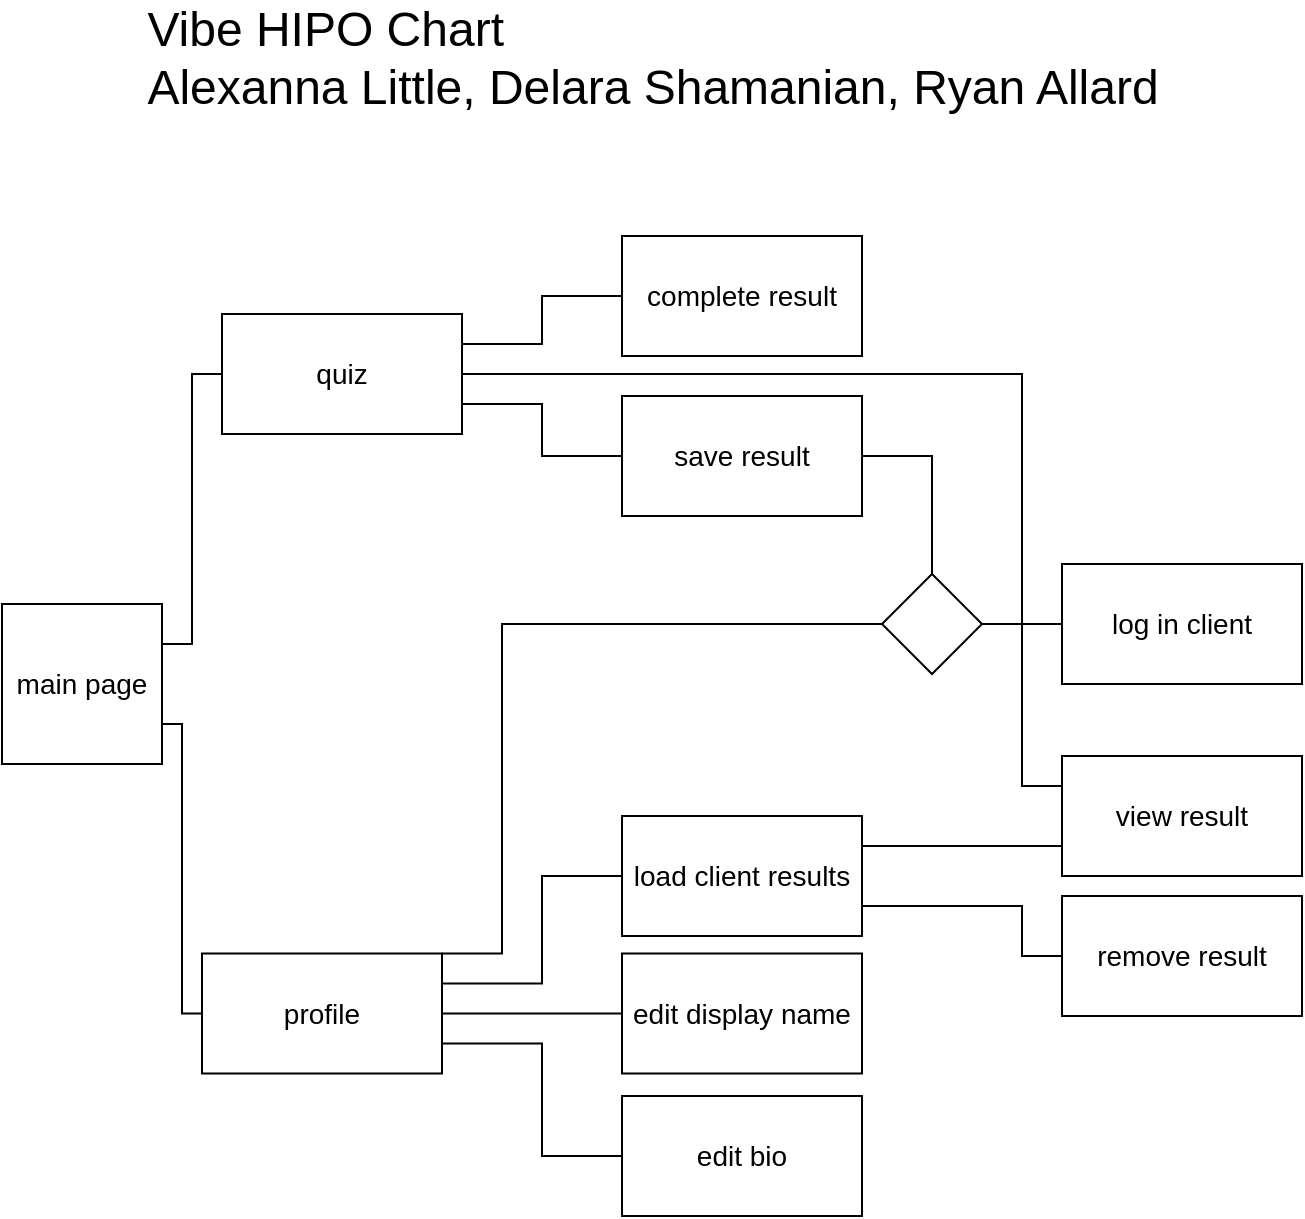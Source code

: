 <mxfile version="15.8.4" type="google"><diagram id="m2rMqgLnqs1VKRdmVtVt" name="Page-1"><mxGraphModel dx="2076" dy="1158" grid="1" gridSize="10" guides="1" tooltips="1" connect="1" arrows="1" fold="1" page="1" pageScale="1" pageWidth="827" pageHeight="1169" math="0" shadow="0"><root><mxCell id="0"/><mxCell id="1" parent="0"/><mxCell id="jaIuegY4etO6RdCbcW6F-1" value="main page" style="whiteSpace=wrap;html=1;aspect=fixed;fontSize=14;strokeWidth=1;" parent="1" vertex="1"><mxGeometry x="89" y="414" width="80" height="80" as="geometry"/></mxCell><mxCell id="jaIuegY4etO6RdCbcW6F-2" value="quiz" style="rounded=0;whiteSpace=wrap;html=1;fontSize=14;strokeWidth=1;" parent="1" vertex="1"><mxGeometry x="199" y="269" width="120" height="60" as="geometry"/></mxCell><mxCell id="jaIuegY4etO6RdCbcW6F-4" value="profile" style="rounded=0;whiteSpace=wrap;html=1;fontSize=14;strokeWidth=1;" parent="1" vertex="1"><mxGeometry x="189" y="588.75" width="120" height="60" as="geometry"/></mxCell><mxCell id="jaIuegY4etO6RdCbcW6F-7" value="complete result" style="rounded=0;whiteSpace=wrap;html=1;fontSize=14;strokeWidth=1;" parent="1" vertex="1"><mxGeometry x="399" y="230" width="120" height="60" as="geometry"/></mxCell><mxCell id="jaIuegY4etO6RdCbcW6F-8" value="save result" style="rounded=0;whiteSpace=wrap;html=1;fontSize=14;strokeWidth=1;" parent="1" vertex="1"><mxGeometry x="399" y="310" width="120" height="60" as="geometry"/></mxCell><mxCell id="jaIuegY4etO6RdCbcW6F-9" value="view result" style="rounded=0;whiteSpace=wrap;html=1;fontSize=14;strokeWidth=1;" parent="1" vertex="1"><mxGeometry x="619" y="490" width="120" height="60" as="geometry"/></mxCell><mxCell id="jaIuegY4etO6RdCbcW6F-12" value="log in client" style="rounded=0;whiteSpace=wrap;html=1;fontSize=14;strokeWidth=1;" parent="1" vertex="1"><mxGeometry x="619" y="394" width="120" height="60" as="geometry"/></mxCell><mxCell id="jaIuegY4etO6RdCbcW6F-14" value="load client results" style="rounded=0;whiteSpace=wrap;html=1;fontSize=14;strokeWidth=1;" parent="1" vertex="1"><mxGeometry x="399" y="520" width="120" height="60" as="geometry"/></mxCell><mxCell id="jaIuegY4etO6RdCbcW6F-15" value="" style="endArrow=none;html=1;rounded=0;entryX=0;entryY=0.5;entryDx=0;entryDy=0;exitX=1;exitY=0.25;exitDx=0;exitDy=0;edgeStyle=orthogonalEdgeStyle;fontSize=14;strokeWidth=1;" parent="1" source="jaIuegY4etO6RdCbcW6F-1" target="jaIuegY4etO6RdCbcW6F-2" edge="1"><mxGeometry width="50" height="50" relative="1" as="geometry"><mxPoint x="179" y="470" as="sourcePoint"/><mxPoint x="539" y="510" as="targetPoint"/></mxGeometry></mxCell><mxCell id="jaIuegY4etO6RdCbcW6F-19" value="" style="endArrow=none;html=1;rounded=0;exitX=1;exitY=0.25;exitDx=0;exitDy=0;entryX=0;entryY=0.5;entryDx=0;entryDy=0;edgeStyle=orthogonalEdgeStyle;fontSize=14;strokeWidth=1;" parent="1" source="jaIuegY4etO6RdCbcW6F-2" target="jaIuegY4etO6RdCbcW6F-7" edge="1"><mxGeometry width="50" height="50" relative="1" as="geometry"><mxPoint x="489" y="340" as="sourcePoint"/><mxPoint x="539" y="290" as="targetPoint"/><Array as="points"><mxPoint x="359" y="284"/><mxPoint x="359" y="260"/></Array></mxGeometry></mxCell><mxCell id="jaIuegY4etO6RdCbcW6F-20" value="" style="endArrow=none;html=1;rounded=0;exitX=1;exitY=0.75;exitDx=0;exitDy=0;entryX=0;entryY=0.5;entryDx=0;entryDy=0;edgeStyle=orthogonalEdgeStyle;fontSize=14;strokeWidth=1;" parent="1" source="jaIuegY4etO6RdCbcW6F-2" target="jaIuegY4etO6RdCbcW6F-8" edge="1"><mxGeometry width="50" height="50" relative="1" as="geometry"><mxPoint x="489" y="340" as="sourcePoint"/><mxPoint x="539" y="290" as="targetPoint"/><Array as="points"><mxPoint x="359" y="314"/><mxPoint x="359" y="340"/></Array></mxGeometry></mxCell><mxCell id="jaIuegY4etO6RdCbcW6F-31" value="remove result" style="rounded=0;whiteSpace=wrap;html=1;fontSize=14;strokeWidth=1;" parent="1" vertex="1"><mxGeometry x="619" y="560" width="120" height="60" as="geometry"/></mxCell><mxCell id="jaIuegY4etO6RdCbcW6F-33" value="edit display name" style="rounded=0;whiteSpace=wrap;html=1;fontSize=14;strokeWidth=1;" parent="1" vertex="1"><mxGeometry x="399" y="588.75" width="120" height="60" as="geometry"/></mxCell><mxCell id="jaIuegY4etO6RdCbcW6F-36" value="edit bio" style="rounded=0;whiteSpace=wrap;html=1;fontSize=14;strokeWidth=1;" parent="1" vertex="1"><mxGeometry x="399" y="660" width="120" height="60" as="geometry"/></mxCell><mxCell id="jaIuegY4etO6RdCbcW6F-39" value="" style="rhombus;whiteSpace=wrap;html=1;fontSize=14;strokeWidth=1;" parent="1" vertex="1"><mxGeometry x="529" y="399" width="50" height="50" as="geometry"/></mxCell><mxCell id="jaIuegY4etO6RdCbcW6F-41" value="" style="endArrow=none;html=1;rounded=0;entryX=1;entryY=0.5;entryDx=0;entryDy=0;exitX=0;exitY=0.5;exitDx=0;exitDy=0;fontSize=14;strokeWidth=1;" parent="1" target="jaIuegY4etO6RdCbcW6F-39" edge="1" source="jaIuegY4etO6RdCbcW6F-12"><mxGeometry width="50" height="50" relative="1" as="geometry"><mxPoint x="829" y="665" as="sourcePoint"/><mxPoint x="569" y="590" as="targetPoint"/></mxGeometry></mxCell><mxCell id="Sbs4mC_VindrZw03cyZY-2" value="" style="endArrow=none;html=1;rounded=0;entryX=0;entryY=0.5;entryDx=0;entryDy=0;exitX=1;exitY=0.75;exitDx=0;exitDy=0;edgeStyle=orthogonalEdgeStyle;fontSize=14;strokeWidth=1;" parent="1" source="jaIuegY4etO6RdCbcW6F-1" target="jaIuegY4etO6RdCbcW6F-4" edge="1"><mxGeometry width="50" height="50" relative="1" as="geometry"><mxPoint x="539" y="530" as="sourcePoint"/><mxPoint x="589" y="480" as="targetPoint"/></mxGeometry></mxCell><mxCell id="Sbs4mC_VindrZw03cyZY-5" value="" style="endArrow=none;html=1;rounded=0;exitX=1;exitY=0.75;exitDx=0;exitDy=0;entryX=0;entryY=0.5;entryDx=0;entryDy=0;edgeStyle=orthogonalEdgeStyle;fontSize=14;strokeWidth=1;" parent="1" source="jaIuegY4etO6RdCbcW6F-4" target="jaIuegY4etO6RdCbcW6F-36" edge="1"><mxGeometry width="50" height="50" relative="1" as="geometry"><mxPoint x="539" y="530" as="sourcePoint"/><mxPoint x="589" y="480" as="targetPoint"/><Array as="points"><mxPoint x="359" y="634"/><mxPoint x="359" y="690"/></Array></mxGeometry></mxCell><mxCell id="Sbs4mC_VindrZw03cyZY-7" value="" style="endArrow=none;html=1;rounded=0;exitX=1;exitY=0.75;exitDx=0;exitDy=0;entryX=0;entryY=0.5;entryDx=0;entryDy=0;edgeStyle=orthogonalEdgeStyle;fontSize=14;strokeWidth=1;" parent="1" source="jaIuegY4etO6RdCbcW6F-14" target="jaIuegY4etO6RdCbcW6F-31" edge="1"><mxGeometry width="50" height="50" relative="1" as="geometry"><mxPoint x="539" y="530" as="sourcePoint"/><mxPoint x="589" y="480" as="targetPoint"/><Array as="points"><mxPoint x="599" y="565"/><mxPoint x="599" y="590"/></Array></mxGeometry></mxCell><mxCell id="CuR7vTjrRt_NwQgp2m5_-3" value="" style="endArrow=none;html=1;rounded=0;exitX=1;exitY=0.5;exitDx=0;exitDy=0;entryX=0;entryY=0.5;entryDx=0;entryDy=0;fontSize=14;strokeWidth=1;" edge="1" parent="1" source="jaIuegY4etO6RdCbcW6F-4" target="jaIuegY4etO6RdCbcW6F-33"><mxGeometry width="50" height="50" relative="1" as="geometry"><mxPoint x="529" y="490" as="sourcePoint"/><mxPoint x="579" y="440" as="targetPoint"/></mxGeometry></mxCell><mxCell id="CuR7vTjrRt_NwQgp2m5_-4" value="" style="endArrow=none;html=1;rounded=0;exitX=1;exitY=0.25;exitDx=0;exitDy=0;entryX=0;entryY=0.5;entryDx=0;entryDy=0;edgeStyle=orthogonalEdgeStyle;fontSize=14;strokeWidth=1;" edge="1" parent="1" source="jaIuegY4etO6RdCbcW6F-4" target="jaIuegY4etO6RdCbcW6F-14"><mxGeometry width="50" height="50" relative="1" as="geometry"><mxPoint x="529" y="490" as="sourcePoint"/><mxPoint x="579" y="440" as="targetPoint"/><Array as="points"><mxPoint x="359" y="604"/><mxPoint x="359" y="550"/></Array></mxGeometry></mxCell><mxCell id="CuR7vTjrRt_NwQgp2m5_-5" value="" style="endArrow=none;html=1;rounded=0;exitX=1;exitY=0;exitDx=0;exitDy=0;entryX=0;entryY=0.5;entryDx=0;entryDy=0;edgeStyle=orthogonalEdgeStyle;fontSize=14;strokeWidth=1;" edge="1" parent="1" source="jaIuegY4etO6RdCbcW6F-4" target="jaIuegY4etO6RdCbcW6F-39"><mxGeometry width="50" height="50" relative="1" as="geometry"><mxPoint x="529" y="490" as="sourcePoint"/><mxPoint x="579" y="440" as="targetPoint"/><Array as="points"><mxPoint x="339" y="589"/><mxPoint x="339" y="424"/></Array></mxGeometry></mxCell><mxCell id="CuR7vTjrRt_NwQgp2m5_-6" value="" style="endArrow=none;html=1;rounded=0;exitX=1;exitY=0.25;exitDx=0;exitDy=0;entryX=0;entryY=0.75;entryDx=0;entryDy=0;edgeStyle=orthogonalEdgeStyle;fontSize=14;strokeWidth=1;" edge="1" parent="1" source="jaIuegY4etO6RdCbcW6F-14" target="jaIuegY4etO6RdCbcW6F-9"><mxGeometry width="50" height="50" relative="1" as="geometry"><mxPoint x="529" y="490" as="sourcePoint"/><mxPoint x="579" y="440" as="targetPoint"/></mxGeometry></mxCell><mxCell id="CuR7vTjrRt_NwQgp2m5_-7" value="" style="endArrow=none;html=1;rounded=0;exitX=1;exitY=0.5;exitDx=0;exitDy=0;entryX=0;entryY=0.25;entryDx=0;entryDy=0;edgeStyle=orthogonalEdgeStyle;fontSize=14;strokeWidth=1;" edge="1" parent="1" source="jaIuegY4etO6RdCbcW6F-2" target="jaIuegY4etO6RdCbcW6F-9"><mxGeometry width="50" height="50" relative="1" as="geometry"><mxPoint x="529" y="490" as="sourcePoint"/><mxPoint x="579" y="440" as="targetPoint"/><Array as="points"><mxPoint x="599" y="299"/><mxPoint x="599" y="505"/></Array></mxGeometry></mxCell><mxCell id="CuR7vTjrRt_NwQgp2m5_-8" value="" style="endArrow=none;html=1;rounded=0;entryX=1;entryY=0.5;entryDx=0;entryDy=0;exitX=0.5;exitY=0;exitDx=0;exitDy=0;edgeStyle=orthogonalEdgeStyle;fontSize=14;strokeWidth=1;" edge="1" parent="1" source="jaIuegY4etO6RdCbcW6F-39" target="jaIuegY4etO6RdCbcW6F-8"><mxGeometry width="50" height="50" relative="1" as="geometry"><mxPoint x="529" y="530" as="sourcePoint"/><mxPoint x="579" y="480" as="targetPoint"/></mxGeometry></mxCell><mxCell id="CuR7vTjrRt_NwQgp2m5_-9" value="&lt;div style=&quot;text-align: left&quot;&gt;&lt;span style=&quot;font-size: 24px&quot;&gt;Vibe HIPO Chart&lt;/span&gt;&lt;/div&gt;&lt;font style=&quot;font-size: 24px&quot;&gt;&lt;div style=&quot;text-align: left&quot;&gt;&lt;span&gt;Alexanna Little,&amp;nbsp;&lt;/span&gt;&lt;span id=&quot;docs-internal-guid-3240808f-7fff-9dc3-b8f8-a09b8ef2951e&quot;&gt;&lt;span style=&quot;background-color: transparent ; vertical-align: baseline&quot;&gt;Delara Shamanian,&amp;nbsp;&lt;span style=&quot;background-color: transparent ; font-family: &amp;#34;arial&amp;#34;&quot;&gt;Ryan Allard&lt;/span&gt;&lt;/span&gt;&lt;/span&gt;&lt;/div&gt;&lt;/font&gt;&lt;span id=&quot;docs-internal-guid-8b584cb6-7fff-1d21-3512-a35b24ff258f&quot;&gt;&lt;div style=&quot;text-align: left&quot;&gt;&lt;span style=&quot;font-size: 11pt ; font-family: &amp;#34;arial&amp;#34; ; background-color: transparent ; font-weight: 700 ; vertical-align: baseline&quot;&gt;&lt;br&gt;&lt;/span&gt;&lt;/div&gt;&lt;/span&gt;" style="text;html=1;align=center;verticalAlign=middle;resizable=0;points=[];autosize=1;strokeColor=none;fillColor=none;fontSize=14;" vertex="1" parent="1"><mxGeometry x="154" y="120" width="520" height="60" as="geometry"/></mxCell></root></mxGraphModel></diagram></mxfile>